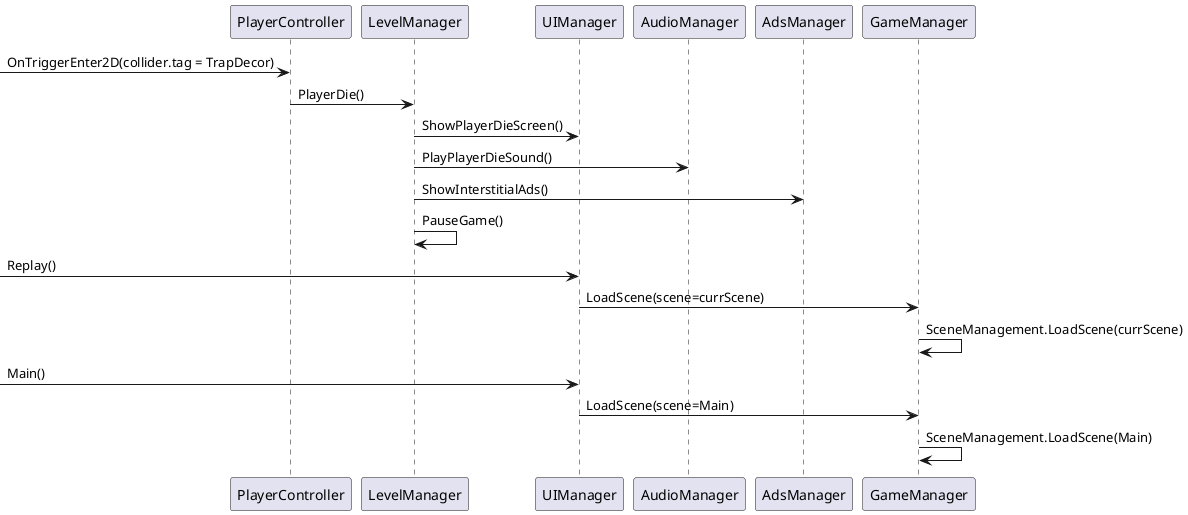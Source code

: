 @startuml
[-> PlayerController: OnTriggerEnter2D(collider.tag = TrapDecor)
PlayerController -> LevelManager: PlayerDie()
LevelManager -> UIManager: ShowPlayerDieScreen()
LevelManager -> AudioManager: PlayPlayerDieSound()
LevelManager -> AdsManager: ShowInterstitialAds()
LevelManager -> LevelManager: PauseGame()
[-> UIManager: Replay()
UIManager -> GameManager: LoadScene(scene=currScene) 
GameManager -> GameManager: SceneManagement.LoadScene(currScene)
[-> UIManager: Main()
UIManager -> GameManager: LoadScene(scene=Main) 
GameManager -> GameManager: SceneManagement.LoadScene(Main)
@enduml